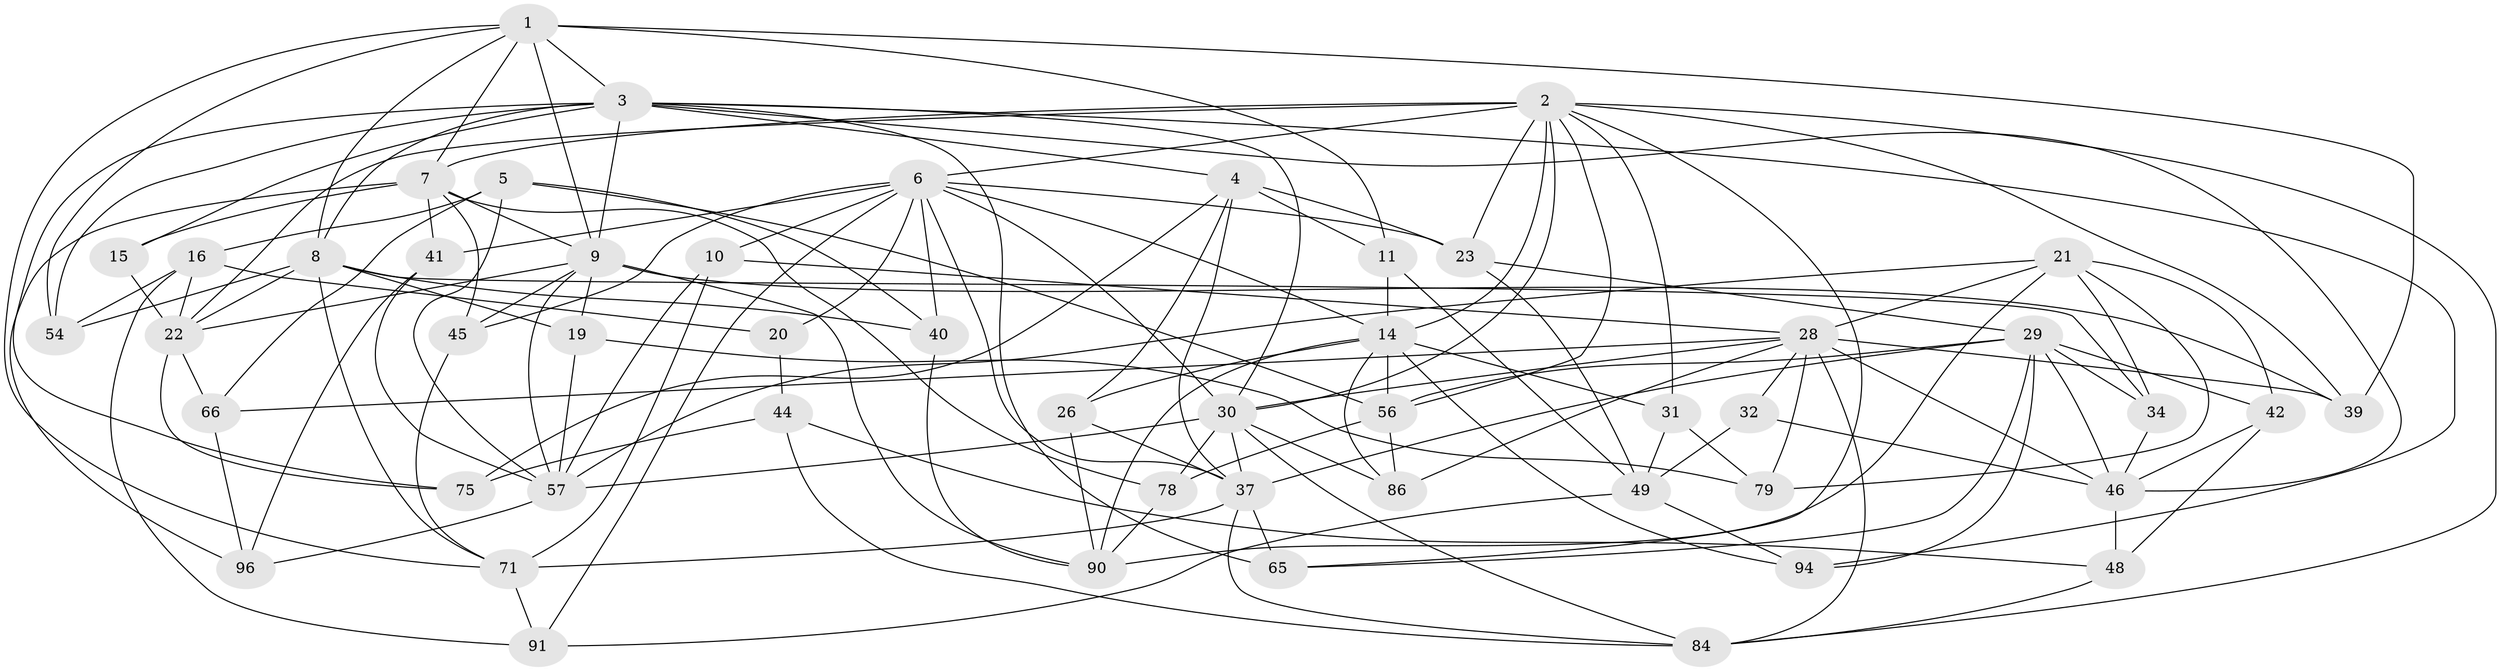 // original degree distribution, {4: 1.0}
// Generated by graph-tools (version 1.1) at 2025/16/03/09/25 04:16:21]
// undirected, 51 vertices, 145 edges
graph export_dot {
graph [start="1"]
  node [color=gray90,style=filled];
  1 [super="+61"];
  2 [super="+87+69+47"];
  3 [super="+51+64"];
  4 [super="+72"];
  5 [super="+92"];
  6 [super="+17+50+24"];
  7 [super="+35+58"];
  8 [super="+12"];
  9 [super="+18+85"];
  10;
  11;
  14 [super="+55+38"];
  15;
  16 [super="+27"];
  19;
  20;
  21 [super="+89"];
  22 [super="+70+67"];
  23 [super="+25"];
  26;
  28 [super="+36+53+33"];
  29 [super="+80"];
  30 [super="+62+43"];
  31;
  32;
  34;
  37 [super="+99+60"];
  39;
  40;
  41;
  42;
  44;
  45;
  46 [super="+68+77"];
  48;
  49 [super="+52"];
  54;
  56 [super="+63"];
  57 [super="+73"];
  65;
  66;
  71 [super="+81"];
  75;
  78;
  79;
  84 [super="+95"];
  86;
  90 [super="+93"];
  91;
  94;
  96;
  1 -- 39;
  1 -- 11;
  1 -- 3;
  1 -- 54;
  1 -- 7;
  1 -- 8;
  1 -- 71;
  1 -- 9;
  2 -- 7;
  2 -- 23 [weight=2];
  2 -- 39;
  2 -- 14 [weight=2];
  2 -- 56;
  2 -- 6;
  2 -- 84;
  2 -- 22;
  2 -- 30 [weight=2];
  2 -- 65;
  2 -- 31;
  3 -- 15 [weight=2];
  3 -- 54;
  3 -- 8;
  3 -- 9;
  3 -- 75;
  3 -- 94;
  3 -- 65;
  3 -- 4;
  3 -- 30;
  3 -- 46;
  4 -- 75;
  4 -- 26;
  4 -- 11;
  4 -- 37;
  4 -- 23;
  5 -- 16 [weight=2];
  5 -- 40;
  5 -- 56;
  5 -- 66;
  5 -- 57;
  6 -- 10;
  6 -- 41;
  6 -- 37;
  6 -- 40;
  6 -- 20 [weight=2];
  6 -- 30;
  6 -- 23;
  6 -- 91;
  6 -- 45;
  6 -- 14;
  7 -- 45;
  7 -- 15;
  7 -- 96;
  7 -- 41;
  7 -- 78;
  7 -- 9;
  8 -- 19;
  8 -- 22;
  8 -- 34;
  8 -- 54;
  8 -- 40;
  8 -- 71;
  9 -- 19;
  9 -- 90;
  9 -- 39;
  9 -- 22 [weight=2];
  9 -- 45;
  9 -- 57;
  10 -- 28;
  10 -- 71;
  10 -- 57;
  11 -- 49;
  11 -- 14;
  14 -- 86;
  14 -- 56;
  14 -- 94;
  14 -- 26;
  14 -- 31;
  14 -- 90;
  15 -- 22;
  16 -- 20;
  16 -- 54;
  16 -- 91;
  16 -- 22;
  19 -- 79;
  19 -- 57;
  20 -- 44;
  21 -- 34;
  21 -- 90;
  21 -- 42;
  21 -- 79;
  21 -- 57;
  21 -- 28;
  22 -- 75;
  22 -- 66;
  23 -- 29;
  23 -- 49;
  26 -- 90;
  26 -- 37;
  28 -- 79;
  28 -- 32;
  28 -- 39;
  28 -- 66;
  28 -- 30;
  28 -- 46;
  28 -- 86;
  28 -- 84;
  29 -- 46;
  29 -- 34;
  29 -- 65;
  29 -- 42;
  29 -- 94;
  29 -- 37;
  29 -- 56;
  30 -- 86;
  30 -- 78;
  30 -- 84;
  30 -- 37;
  30 -- 57;
  31 -- 79;
  31 -- 49;
  32 -- 49;
  32 -- 46 [weight=2];
  34 -- 46;
  37 -- 84;
  37 -- 65;
  37 -- 71;
  40 -- 90;
  41 -- 57;
  41 -- 96;
  42 -- 48;
  42 -- 46;
  44 -- 75;
  44 -- 84;
  44 -- 48;
  45 -- 71;
  46 -- 48;
  48 -- 84;
  49 -- 91;
  49 -- 94;
  56 -- 78;
  56 -- 86;
  57 -- 96;
  66 -- 96;
  71 -- 91;
  78 -- 90;
}
